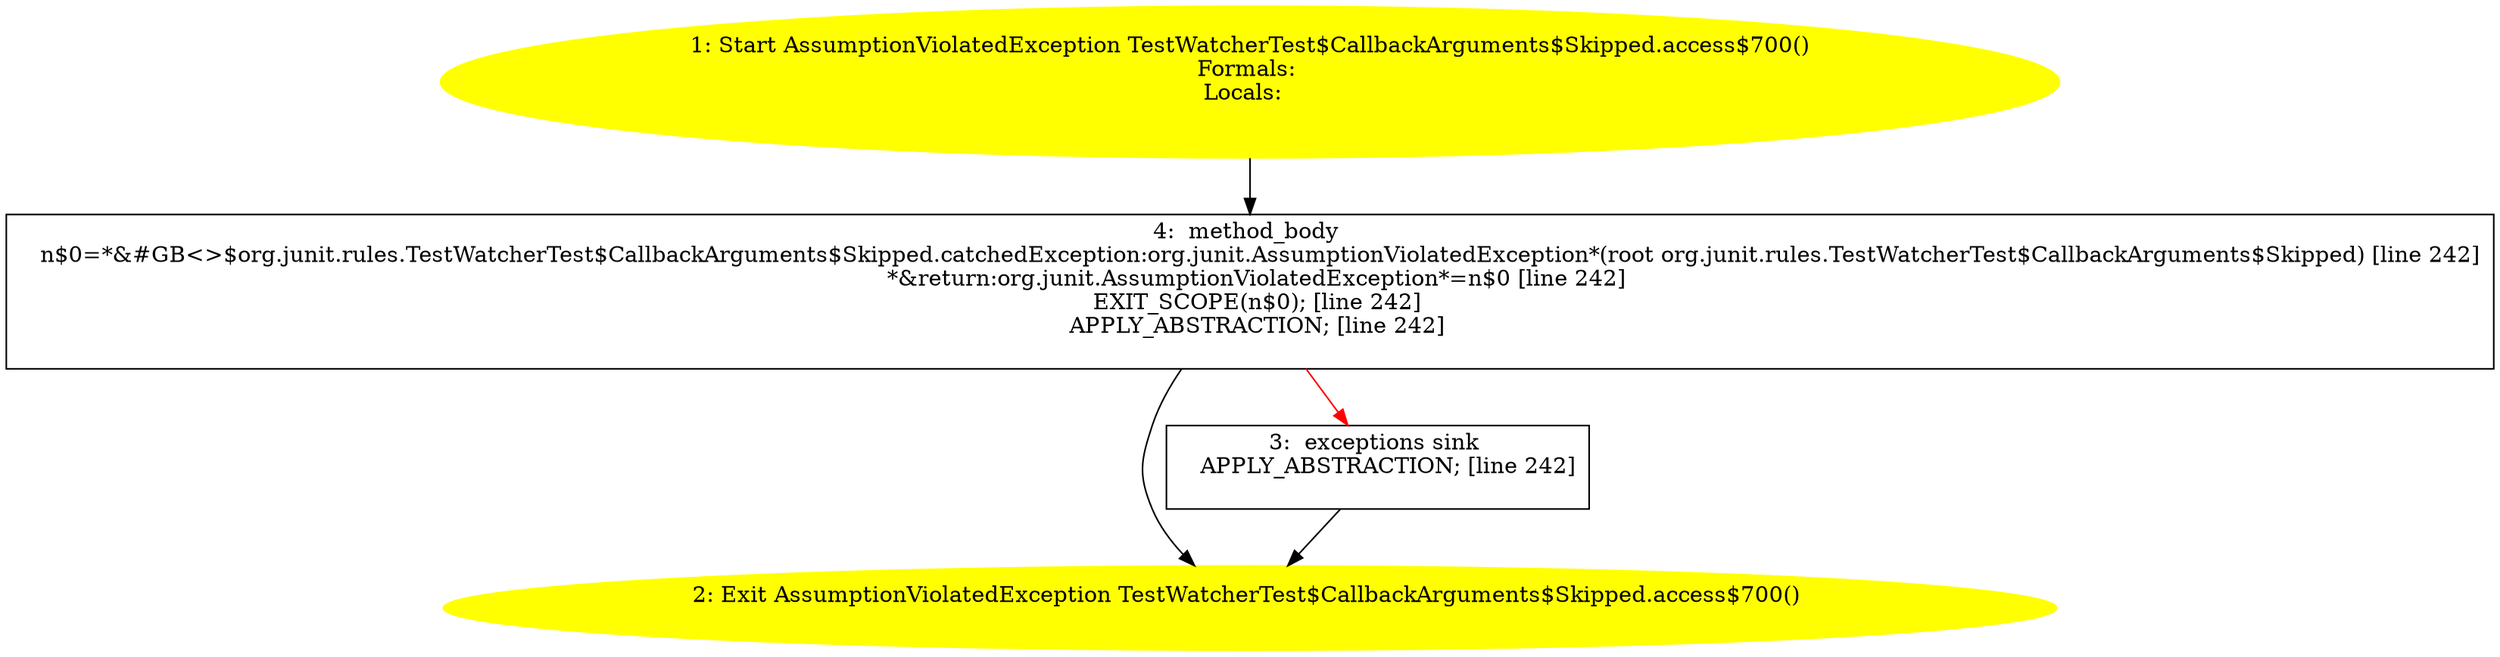 /* @generated */
digraph cfg {
"org.junit.rules.TestWatcherTest$CallbackArguments$Skipped.access$700():org.junit.AssumptionViolatedE.d6ba829affca1602435003440786cdc2_1" [label="1: Start AssumptionViolatedException TestWatcherTest$CallbackArguments$Skipped.access$700()\nFormals: \nLocals:  \n  " color=yellow style=filled]
	

	 "org.junit.rules.TestWatcherTest$CallbackArguments$Skipped.access$700():org.junit.AssumptionViolatedE.d6ba829affca1602435003440786cdc2_1" -> "org.junit.rules.TestWatcherTest$CallbackArguments$Skipped.access$700():org.junit.AssumptionViolatedE.d6ba829affca1602435003440786cdc2_4" ;
"org.junit.rules.TestWatcherTest$CallbackArguments$Skipped.access$700():org.junit.AssumptionViolatedE.d6ba829affca1602435003440786cdc2_2" [label="2: Exit AssumptionViolatedException TestWatcherTest$CallbackArguments$Skipped.access$700() \n  " color=yellow style=filled]
	

"org.junit.rules.TestWatcherTest$CallbackArguments$Skipped.access$700():org.junit.AssumptionViolatedE.d6ba829affca1602435003440786cdc2_3" [label="3:  exceptions sink \n   APPLY_ABSTRACTION; [line 242]\n " shape="box"]
	

	 "org.junit.rules.TestWatcherTest$CallbackArguments$Skipped.access$700():org.junit.AssumptionViolatedE.d6ba829affca1602435003440786cdc2_3" -> "org.junit.rules.TestWatcherTest$CallbackArguments$Skipped.access$700():org.junit.AssumptionViolatedE.d6ba829affca1602435003440786cdc2_2" ;
"org.junit.rules.TestWatcherTest$CallbackArguments$Skipped.access$700():org.junit.AssumptionViolatedE.d6ba829affca1602435003440786cdc2_4" [label="4:  method_body \n   n$0=*&#GB<>$org.junit.rules.TestWatcherTest$CallbackArguments$Skipped.catchedException:org.junit.AssumptionViolatedException*(root org.junit.rules.TestWatcherTest$CallbackArguments$Skipped) [line 242]\n  *&return:org.junit.AssumptionViolatedException*=n$0 [line 242]\n  EXIT_SCOPE(n$0); [line 242]\n  APPLY_ABSTRACTION; [line 242]\n " shape="box"]
	

	 "org.junit.rules.TestWatcherTest$CallbackArguments$Skipped.access$700():org.junit.AssumptionViolatedE.d6ba829affca1602435003440786cdc2_4" -> "org.junit.rules.TestWatcherTest$CallbackArguments$Skipped.access$700():org.junit.AssumptionViolatedE.d6ba829affca1602435003440786cdc2_2" ;
	 "org.junit.rules.TestWatcherTest$CallbackArguments$Skipped.access$700():org.junit.AssumptionViolatedE.d6ba829affca1602435003440786cdc2_4" -> "org.junit.rules.TestWatcherTest$CallbackArguments$Skipped.access$700():org.junit.AssumptionViolatedE.d6ba829affca1602435003440786cdc2_3" [color="red" ];
}
